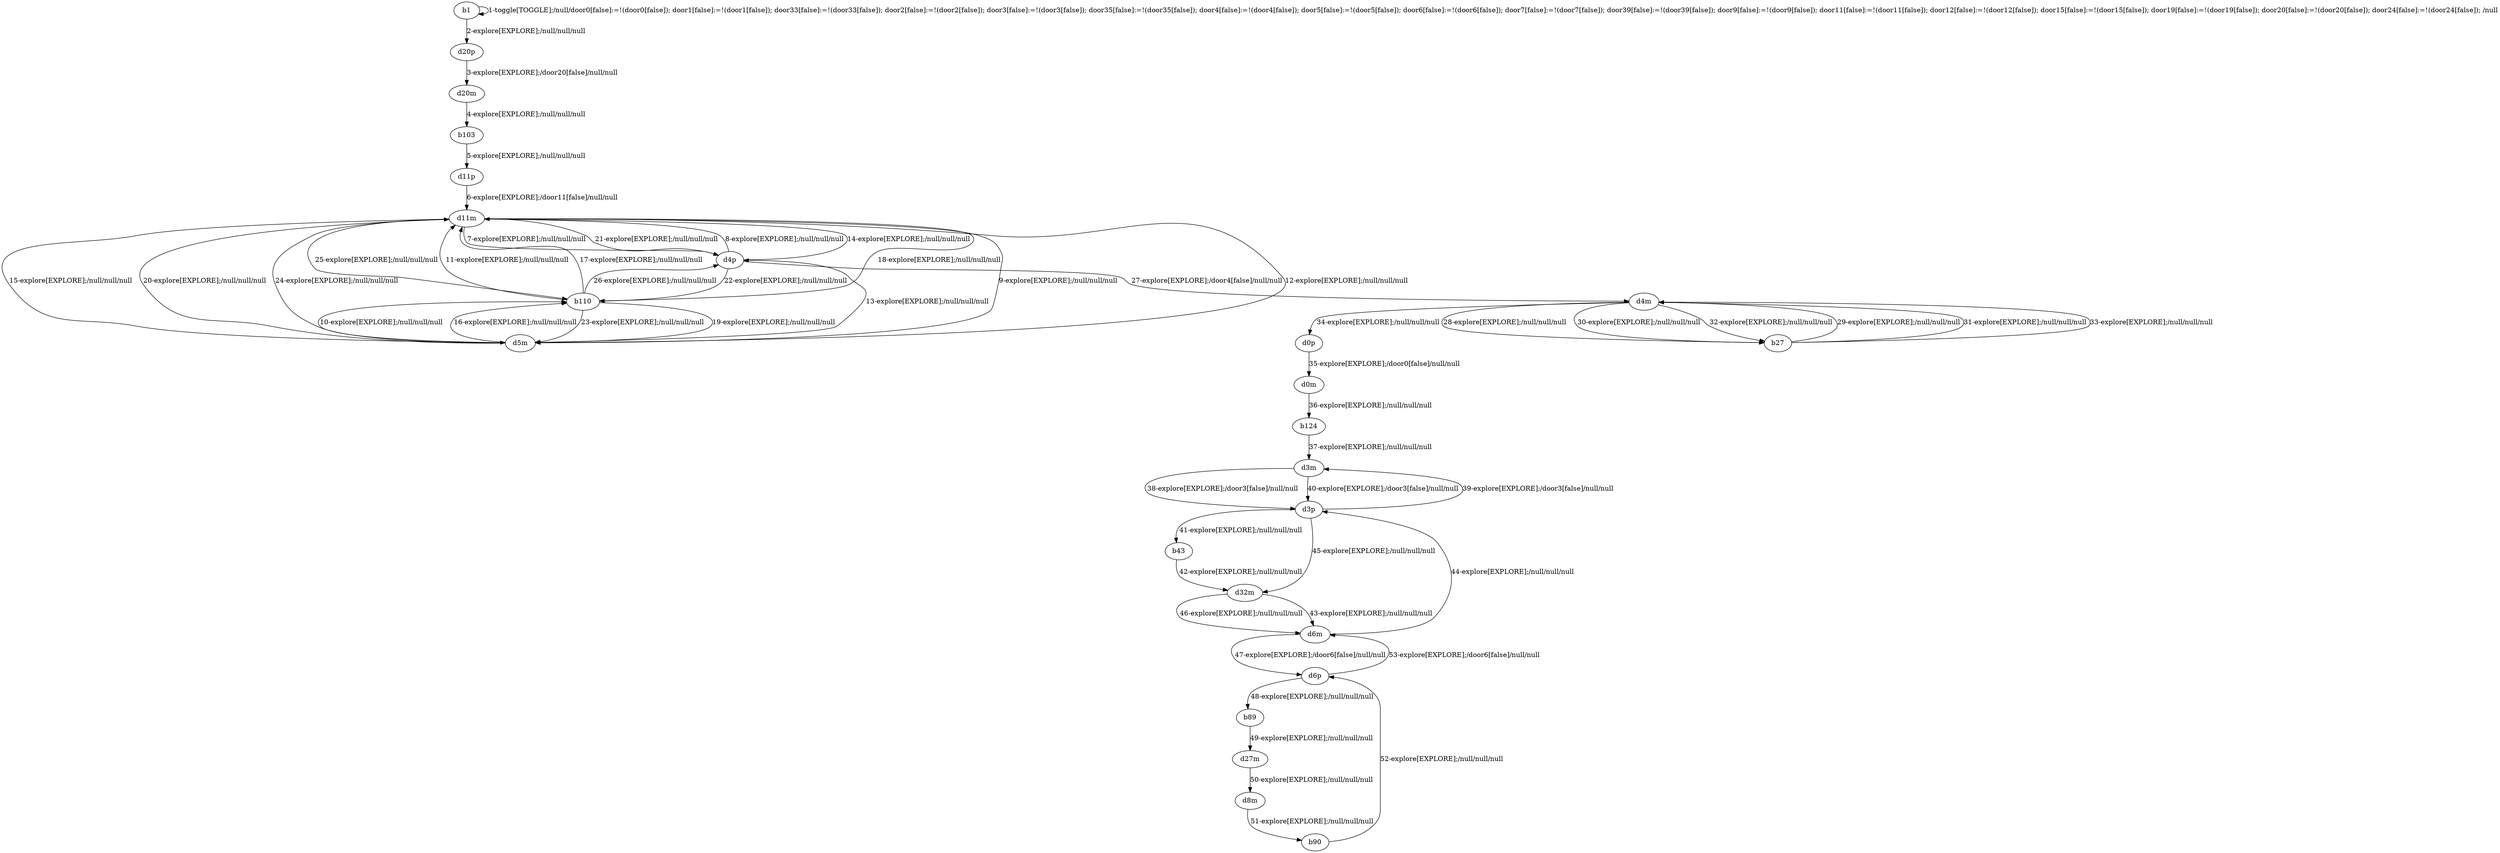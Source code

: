 # Total number of goals covered by this test: 1
# d6p --> d6m

digraph g {
"b1" -> "b1" [label = "1-toggle[TOGGLE];/null/door0[false]:=!(door0[false]); door1[false]:=!(door1[false]); door33[false]:=!(door33[false]); door2[false]:=!(door2[false]); door3[false]:=!(door3[false]); door35[false]:=!(door35[false]); door4[false]:=!(door4[false]); door5[false]:=!(door5[false]); door6[false]:=!(door6[false]); door7[false]:=!(door7[false]); door39[false]:=!(door39[false]); door9[false]:=!(door9[false]); door11[false]:=!(door11[false]); door12[false]:=!(door12[false]); door15[false]:=!(door15[false]); door19[false]:=!(door19[false]); door20[false]:=!(door20[false]); door24[false]:=!(door24[false]); /null"];
"b1" -> "d20p" [label = "2-explore[EXPLORE];/null/null/null"];
"d20p" -> "d20m" [label = "3-explore[EXPLORE];/door20[false]/null/null"];
"d20m" -> "b103" [label = "4-explore[EXPLORE];/null/null/null"];
"b103" -> "d11p" [label = "5-explore[EXPLORE];/null/null/null"];
"d11p" -> "d11m" [label = "6-explore[EXPLORE];/door11[false]/null/null"];
"d11m" -> "d4p" [label = "7-explore[EXPLORE];/null/null/null"];
"d4p" -> "d11m" [label = "8-explore[EXPLORE];/null/null/null"];
"d11m" -> "d5m" [label = "9-explore[EXPLORE];/null/null/null"];
"d5m" -> "b110" [label = "10-explore[EXPLORE];/null/null/null"];
"b110" -> "d11m" [label = "11-explore[EXPLORE];/null/null/null"];
"d11m" -> "d5m" [label = "12-explore[EXPLORE];/null/null/null"];
"d5m" -> "d4p" [label = "13-explore[EXPLORE];/null/null/null"];
"d4p" -> "d11m" [label = "14-explore[EXPLORE];/null/null/null"];
"d11m" -> "d5m" [label = "15-explore[EXPLORE];/null/null/null"];
"d5m" -> "b110" [label = "16-explore[EXPLORE];/null/null/null"];
"b110" -> "d11m" [label = "17-explore[EXPLORE];/null/null/null"];
"d11m" -> "b110" [label = "18-explore[EXPLORE];/null/null/null"];
"b110" -> "d5m" [label = "19-explore[EXPLORE];/null/null/null"];
"d5m" -> "d11m" [label = "20-explore[EXPLORE];/null/null/null"];
"d11m" -> "d4p" [label = "21-explore[EXPLORE];/null/null/null"];
"d4p" -> "b110" [label = "22-explore[EXPLORE];/null/null/null"];
"b110" -> "d5m" [label = "23-explore[EXPLORE];/null/null/null"];
"d5m" -> "d11m" [label = "24-explore[EXPLORE];/null/null/null"];
"d11m" -> "b110" [label = "25-explore[EXPLORE];/null/null/null"];
"b110" -> "d4p" [label = "26-explore[EXPLORE];/null/null/null"];
"d4p" -> "d4m" [label = "27-explore[EXPLORE];/door4[false]/null/null"];
"d4m" -> "b27" [label = "28-explore[EXPLORE];/null/null/null"];
"b27" -> "d4m" [label = "29-explore[EXPLORE];/null/null/null"];
"d4m" -> "b27" [label = "30-explore[EXPLORE];/null/null/null"];
"b27" -> "d4m" [label = "31-explore[EXPLORE];/null/null/null"];
"d4m" -> "b27" [label = "32-explore[EXPLORE];/null/null/null"];
"b27" -> "d4m" [label = "33-explore[EXPLORE];/null/null/null"];
"d4m" -> "d0p" [label = "34-explore[EXPLORE];/null/null/null"];
"d0p" -> "d0m" [label = "35-explore[EXPLORE];/door0[false]/null/null"];
"d0m" -> "b124" [label = "36-explore[EXPLORE];/null/null/null"];
"b124" -> "d3m" [label = "37-explore[EXPLORE];/null/null/null"];
"d3m" -> "d3p" [label = "38-explore[EXPLORE];/door3[false]/null/null"];
"d3p" -> "d3m" [label = "39-explore[EXPLORE];/door3[false]/null/null"];
"d3m" -> "d3p" [label = "40-explore[EXPLORE];/door3[false]/null/null"];
"d3p" -> "b43" [label = "41-explore[EXPLORE];/null/null/null"];
"b43" -> "d32m" [label = "42-explore[EXPLORE];/null/null/null"];
"d32m" -> "d6m" [label = "43-explore[EXPLORE];/null/null/null"];
"d6m" -> "d3p" [label = "44-explore[EXPLORE];/null/null/null"];
"d3p" -> "d32m" [label = "45-explore[EXPLORE];/null/null/null"];
"d32m" -> "d6m" [label = "46-explore[EXPLORE];/null/null/null"];
"d6m" -> "d6p" [label = "47-explore[EXPLORE];/door6[false]/null/null"];
"d6p" -> "b89" [label = "48-explore[EXPLORE];/null/null/null"];
"b89" -> "d27m" [label = "49-explore[EXPLORE];/null/null/null"];
"d27m" -> "d8m" [label = "50-explore[EXPLORE];/null/null/null"];
"d8m" -> "b90" [label = "51-explore[EXPLORE];/null/null/null"];
"b90" -> "d6p" [label = "52-explore[EXPLORE];/null/null/null"];
"d6p" -> "d6m" [label = "53-explore[EXPLORE];/door6[false]/null/null"];
}